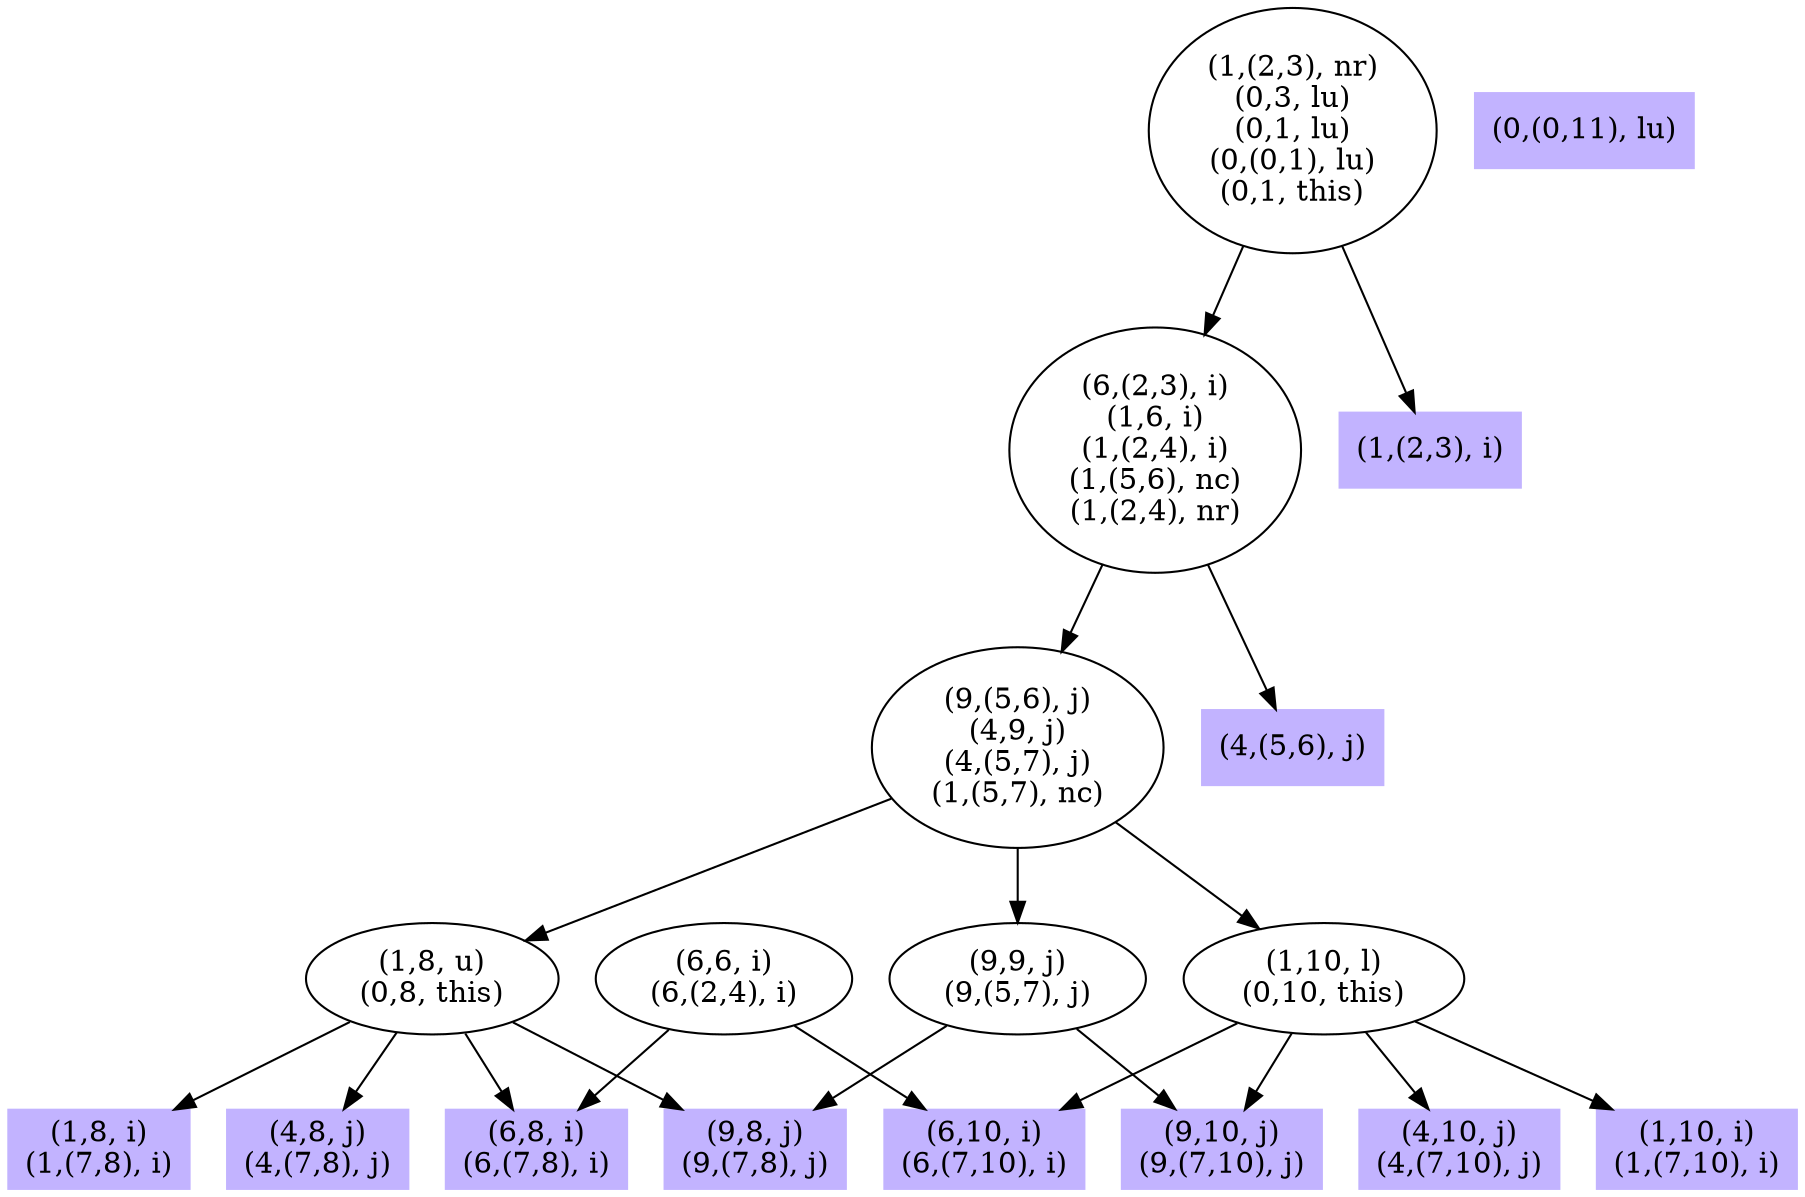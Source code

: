 digraph { 
127 [shape=box,style=filled,color=".7 .3 1.0",label="(1,8, i)\n(1,(7,8), i)"];
128 [shape=box,style=filled,color=".7 .3 1.0",label="(4,8, j)\n(4,(7,8), j)"];
129 [shape=box,style=filled,color=".7 .3 1.0",label="(9,8, j)\n(9,(7,8), j)"];
130 [shape=box,style=filled,color=".7 .3 1.0",label="(6,8, i)\n(6,(7,8), i)"];
131 [label="(1,8, u)\n(0,8, this)"];
132 [shape=box,style=filled,color=".7 .3 1.0",label="(1,10, i)\n(1,(7,10), i)"];
133 [shape=box,style=filled,color=".7 .3 1.0",label="(4,10, j)\n(4,(7,10), j)"];
134 [shape=box,style=filled,color=".7 .3 1.0",label="(9,10, j)\n(9,(7,10), j)"];
135 [shape=box,style=filled,color=".7 .3 1.0",label="(6,10, i)\n(6,(7,10), i)"];
136 [label="(1,10, l)\n(0,10, this)"];
137 [label="(9,9, j)\n(9,(5,7), j)"];
138 [label="(9,(5,6), j)\n(4,9, j)\n(4,(5,7), j)\n(1,(5,7), nc)"];
139 [shape=box,style=filled,color=".7 .3 1.0",label="(4,(5,6), j)"];
140 [label="(6,6, i)\n(6,(2,4), i)"];
141 [label="(6,(2,3), i)\n(1,6, i)\n(1,(2,4), i)\n(1,(5,6), nc)\n(1,(2,4), nr)"];
142 [shape=box,style=filled,color=".7 .3 1.0",label="(1,(2,3), i)"];
143 [label="(1,(2,3), nr)\n(0,3, lu)\n(0,1, lu)\n(0,(0,1), lu)\n(0,1, this)"];
144 [shape=box,style=filled,color=".7 .3 1.0",label="(0,(0,11), lu)"];
131 -> 127;
131 -> 128;
131 -> 129;
131 -> 130;
136 -> 132;
136 -> 133;
136 -> 134;
136 -> 135;
137 -> 129;
137 -> 134;
138 -> 131;
138 -> 136;
138 -> 137;
140 -> 130;
140 -> 135;
141 -> 138;
141 -> 139;
143 -> 141;
143 -> 142;
}